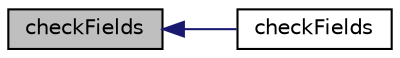 digraph "checkFields"
{
  bgcolor="transparent";
  edge [fontname="Helvetica",fontsize="10",labelfontname="Helvetica",labelfontsize="10"];
  node [fontname="Helvetica",fontsize="10",shape=record];
  rankdir="LR";
  Node68170 [label="checkFields",height=0.2,width=0.4,color="black", fillcolor="grey75", style="filled", fontcolor="black"];
  Node68170 -> Node68171 [dir="back",color="midnightblue",fontsize="10",style="solid",fontname="Helvetica"];
  Node68171 [label="checkFields",height=0.2,width=0.4,color="black",URL="$a21851.html#a7417674b0e9a7e6b46845094a46faa03"];
}
